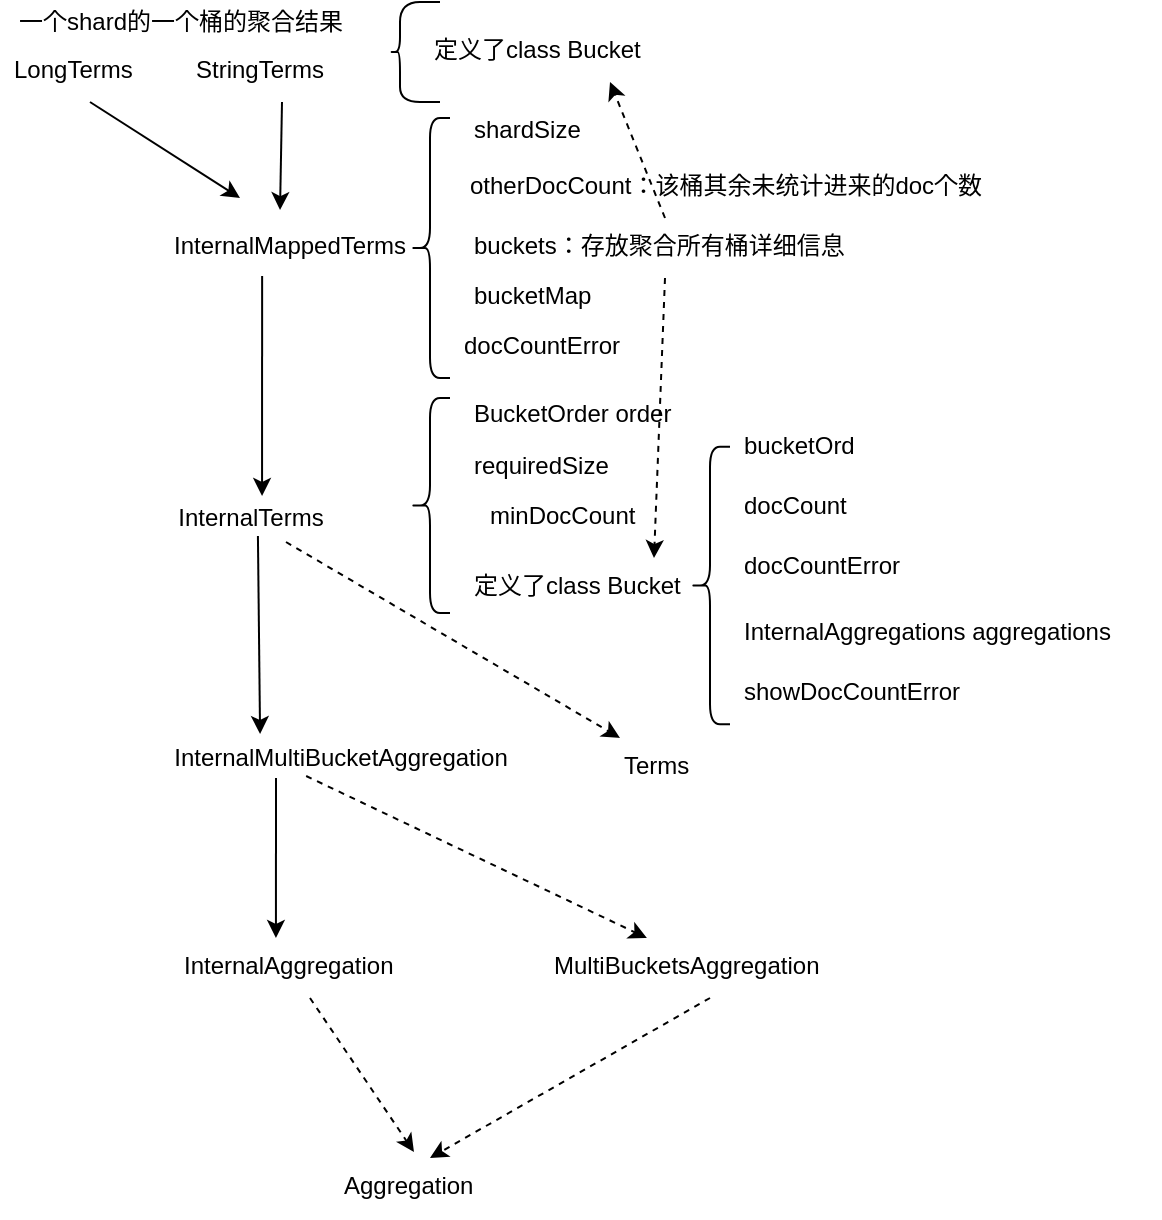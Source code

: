 <mxfile version="13.9.9" type="device"><diagram id="qJ_u23c8vjp9KtRROedj" name="第 1 页"><mxGraphModel dx="1042" dy="740" grid="1" gridSize="10" guides="1" tooltips="1" connect="1" arrows="1" fold="1" page="1" pageScale="1" pageWidth="827" pageHeight="1169" math="0" shadow="0"><root><mxCell id="0"/><mxCell id="1" parent="0"/><mxCell id="bS5XvWUBigdEqwL_juFz-1" value="InternalTerms" style="text;html=1;align=center;verticalAlign=middle;resizable=0;points=[];autosize=1;" parent="1" vertex="1"><mxGeometry x="110" y="410" width="90" height="20" as="geometry"/></mxCell><mxCell id="bS5XvWUBigdEqwL_juFz-2" value="InternalMultiBucketAggregation" style="text;html=1;align=center;verticalAlign=middle;resizable=0;points=[];autosize=1;" parent="1" vertex="1"><mxGeometry x="110" y="530" width="180" height="20" as="geometry"/></mxCell><mxCell id="bS5XvWUBigdEqwL_juFz-3" value="Terms" style="text;whiteSpace=wrap;html=1;" parent="1" vertex="1"><mxGeometry x="340" y="530" width="60" height="30" as="geometry"/></mxCell><mxCell id="bS5XvWUBigdEqwL_juFz-4" value="MultiBucketsAggregation" style="text;whiteSpace=wrap;html=1;" parent="1" vertex="1"><mxGeometry x="305" y="630" width="160" height="30" as="geometry"/></mxCell><mxCell id="bS5XvWUBigdEqwL_juFz-5" value="Aggregation" style="text;whiteSpace=wrap;html=1;" parent="1" vertex="1"><mxGeometry x="200" y="740" width="90" height="30" as="geometry"/></mxCell><mxCell id="bS5XvWUBigdEqwL_juFz-8" value="" style="shape=curlyBracket;whiteSpace=wrap;html=1;rounded=1;size=0.5;" parent="1" vertex="1"><mxGeometry x="375" y="384.38" width="20" height="138.75" as="geometry"/></mxCell><mxCell id="bS5XvWUBigdEqwL_juFz-9" value="InternalAggregations aggregations" style="text;whiteSpace=wrap;html=1;" parent="1" vertex="1"><mxGeometry x="400" y="463.13" width="210" height="30" as="geometry"/></mxCell><mxCell id="bS5XvWUBigdEqwL_juFz-10" value="docCount" style="text;whiteSpace=wrap;html=1;" parent="1" vertex="1"><mxGeometry x="400" y="400" width="80" height="30" as="geometry"/></mxCell><mxCell id="bS5XvWUBigdEqwL_juFz-11" value="docCountError" style="text;whiteSpace=wrap;html=1;" parent="1" vertex="1"><mxGeometry x="400" y="430" width="100" height="30" as="geometry"/></mxCell><mxCell id="bS5XvWUBigdEqwL_juFz-12" value="showDocCountError" style="text;whiteSpace=wrap;html=1;" parent="1" vertex="1"><mxGeometry x="400" y="493.13" width="130" height="30" as="geometry"/></mxCell><mxCell id="bS5XvWUBigdEqwL_juFz-14" value="" style="endArrow=classic;html=1;exitX=0.544;exitY=0.95;exitDx=0;exitDy=0;exitPerimeter=0;entryX=0.278;entryY=-0.1;entryDx=0;entryDy=0;entryPerimeter=0;" parent="1" source="bS5XvWUBigdEqwL_juFz-1" target="bS5XvWUBigdEqwL_juFz-2" edge="1"><mxGeometry width="50" height="50" relative="1" as="geometry"><mxPoint x="390" y="540" as="sourcePoint"/><mxPoint x="440" y="490" as="targetPoint"/></mxGeometry></mxCell><mxCell id="bS5XvWUBigdEqwL_juFz-15" value="" style="endArrow=classic;html=1;dashed=1;exitX=0.7;exitY=1.1;exitDx=0;exitDy=0;exitPerimeter=0;entryX=0;entryY=0;entryDx=0;entryDy=0;" parent="1" source="bS5XvWUBigdEqwL_juFz-1" target="bS5XvWUBigdEqwL_juFz-3" edge="1"><mxGeometry width="50" height="50" relative="1" as="geometry"><mxPoint x="168.96" y="439" as="sourcePoint"/><mxPoint x="170.04" y="498" as="targetPoint"/></mxGeometry></mxCell><mxCell id="bS5XvWUBigdEqwL_juFz-16" value="InternalMappedTerms" style="text;whiteSpace=wrap;html=1;" parent="1" vertex="1"><mxGeometry x="115" y="270" width="140" height="30" as="geometry"/></mxCell><mxCell id="bS5XvWUBigdEqwL_juFz-17" value="StringTerms" style="text;whiteSpace=wrap;html=1;" parent="1" vertex="1"><mxGeometry x="126" y="182" width="90" height="30" as="geometry"/></mxCell><mxCell id="bS5XvWUBigdEqwL_juFz-18" value="InternalAggregation" style="text;whiteSpace=wrap;html=1;" parent="1" vertex="1"><mxGeometry x="120" y="630" width="130" height="30" as="geometry"/></mxCell><mxCell id="bS5XvWUBigdEqwL_juFz-19" value="" style="endArrow=classic;html=1;exitX=0.5;exitY=1;exitDx=0;exitDy=0;entryX=0.393;entryY=-0.133;entryDx=0;entryDy=0;entryPerimeter=0;" parent="1" source="bS5XvWUBigdEqwL_juFz-17" target="bS5XvWUBigdEqwL_juFz-16" edge="1"><mxGeometry width="50" height="50" relative="1" as="geometry"><mxPoint x="168.96" y="439" as="sourcePoint"/><mxPoint x="170.04" y="498" as="targetPoint"/></mxGeometry></mxCell><mxCell id="bS5XvWUBigdEqwL_juFz-20" value="" style="endArrow=classic;html=1;entryX=0.567;entryY=-0.05;entryDx=0;entryDy=0;entryPerimeter=0;exitX=0.329;exitY=0.967;exitDx=0;exitDy=0;exitPerimeter=0;" parent="1" source="bS5XvWUBigdEqwL_juFz-16" target="bS5XvWUBigdEqwL_juFz-1" edge="1"><mxGeometry width="50" height="50" relative="1" as="geometry"><mxPoint x="175" y="220" as="sourcePoint"/><mxPoint x="175.02" y="296.01" as="targetPoint"/></mxGeometry></mxCell><mxCell id="bS5XvWUBigdEqwL_juFz-22" value="" style="endArrow=classic;html=1;entryX=0.369;entryY=0;entryDx=0;entryDy=0;entryPerimeter=0;" parent="1" target="bS5XvWUBigdEqwL_juFz-18" edge="1"><mxGeometry width="50" height="50" relative="1" as="geometry"><mxPoint x="168" y="550" as="sourcePoint"/><mxPoint x="170.04" y="538" as="targetPoint"/></mxGeometry></mxCell><mxCell id="bS5XvWUBigdEqwL_juFz-23" value="" style="endArrow=classic;html=1;dashed=1;exitX=0.406;exitY=0.95;exitDx=0;exitDy=0;exitPerimeter=0;" parent="1" source="bS5XvWUBigdEqwL_juFz-2" target="bS5XvWUBigdEqwL_juFz-4" edge="1"><mxGeometry width="50" height="50" relative="1" as="geometry"><mxPoint x="183" y="442" as="sourcePoint"/><mxPoint x="350" y="540" as="targetPoint"/></mxGeometry></mxCell><mxCell id="bS5XvWUBigdEqwL_juFz-24" value="" style="endArrow=classic;html=1;dashed=1;exitX=0.5;exitY=1;exitDx=0;exitDy=0;entryX=0.411;entryY=-0.1;entryDx=0;entryDy=0;entryPerimeter=0;" parent="1" source="bS5XvWUBigdEqwL_juFz-18" target="bS5XvWUBigdEqwL_juFz-5" edge="1"><mxGeometry width="50" height="50" relative="1" as="geometry"><mxPoint x="193.08" y="559" as="sourcePoint"/><mxPoint x="363.45" y="640" as="targetPoint"/></mxGeometry></mxCell><mxCell id="bS5XvWUBigdEqwL_juFz-26" value="" style="endArrow=classic;html=1;dashed=1;exitX=0.5;exitY=1;exitDx=0;exitDy=0;entryX=0.5;entryY=0;entryDx=0;entryDy=0;" parent="1" source="bS5XvWUBigdEqwL_juFz-4" target="bS5XvWUBigdEqwL_juFz-5" edge="1"><mxGeometry width="50" height="50" relative="1" as="geometry"><mxPoint x="193.08" y="559" as="sourcePoint"/><mxPoint x="363.45" y="640" as="targetPoint"/></mxGeometry></mxCell><mxCell id="bS5XvWUBigdEqwL_juFz-28" value="" style="shape=curlyBracket;whiteSpace=wrap;html=1;rounded=1;" parent="1" vertex="1"><mxGeometry x="235" y="220" width="20" height="130" as="geometry"/></mxCell><mxCell id="bS5XvWUBigdEqwL_juFz-29" value="shardSize" style="text;whiteSpace=wrap;html=1;" parent="1" vertex="1"><mxGeometry x="265" y="212" width="80" height="30" as="geometry"/></mxCell><mxCell id="bS5XvWUBigdEqwL_juFz-30" value="otherDocCount：该桶其余未统计进来的doc个数" style="text;whiteSpace=wrap;html=1;" parent="1" vertex="1"><mxGeometry x="262.5" y="240" width="267.5" height="30" as="geometry"/></mxCell><mxCell id="bS5XvWUBigdEqwL_juFz-31" value="buckets：存放聚合所有桶详细信息" style="text;whiteSpace=wrap;html=1;" parent="1" vertex="1"><mxGeometry x="265" y="270" width="195" height="30" as="geometry"/></mxCell><mxCell id="bS5XvWUBigdEqwL_juFz-32" value="bucketMap" style="text;whiteSpace=wrap;html=1;" parent="1" vertex="1"><mxGeometry x="265" y="295" width="80" height="30" as="geometry"/></mxCell><mxCell id="bS5XvWUBigdEqwL_juFz-33" value="docCountError" style="text;whiteSpace=wrap;html=1;" parent="1" vertex="1"><mxGeometry x="260" y="320" width="100" height="30" as="geometry"/></mxCell><mxCell id="bS5XvWUBigdEqwL_juFz-34" value="定义了class Bucket" style="text;whiteSpace=wrap;html=1;" parent="1" vertex="1"><mxGeometry x="265" y="440" width="115" height="27.5" as="geometry"/></mxCell><mxCell id="bS5XvWUBigdEqwL_juFz-35" value="定义了class Bucket" style="text;whiteSpace=wrap;html=1;" parent="1" vertex="1"><mxGeometry x="245" y="172" width="120" height="30" as="geometry"/></mxCell><mxCell id="bS5XvWUBigdEqwL_juFz-36" value="" style="shape=curlyBracket;whiteSpace=wrap;html=1;rounded=1;size=0.2;" parent="1" vertex="1"><mxGeometry x="225" y="162" width="25" height="50" as="geometry"/></mxCell><mxCell id="bS5XvWUBigdEqwL_juFz-38" value="" style="shape=curlyBracket;whiteSpace=wrap;html=1;rounded=1;" parent="1" vertex="1"><mxGeometry x="235" y="360" width="20" height="107.5" as="geometry"/></mxCell><mxCell id="bS5XvWUBigdEqwL_juFz-41" value="bucketOrd" style="text;whiteSpace=wrap;html=1;" parent="1" vertex="1"><mxGeometry x="400" y="370" width="80" height="30" as="geometry"/></mxCell><mxCell id="bS5XvWUBigdEqwL_juFz-42" value="BucketOrder order" style="text;whiteSpace=wrap;html=1;" parent="1" vertex="1"><mxGeometry x="265" y="354.38" width="130" height="30" as="geometry"/></mxCell><mxCell id="bS5XvWUBigdEqwL_juFz-43" value="requiredSize" style="text;whiteSpace=wrap;html=1;" parent="1" vertex="1"><mxGeometry x="265" y="380" width="90" height="30" as="geometry"/></mxCell><mxCell id="bS5XvWUBigdEqwL_juFz-44" value="minDocCount" style="text;whiteSpace=wrap;html=1;" parent="1" vertex="1"><mxGeometry x="272.5" y="405" width="100" height="30" as="geometry"/></mxCell><mxCell id="bS5XvWUBigdEqwL_juFz-45" value="" style="endArrow=classic;html=1;dashed=1;exitX=0.5;exitY=1;exitDx=0;exitDy=0;" parent="1" source="bS5XvWUBigdEqwL_juFz-31" edge="1"><mxGeometry width="50" height="50" relative="1" as="geometry"><mxPoint x="183" y="442" as="sourcePoint"/><mxPoint x="357" y="440" as="targetPoint"/></mxGeometry></mxCell><mxCell id="bS5XvWUBigdEqwL_juFz-46" value="" style="endArrow=classic;html=1;dashed=1;exitX=0.5;exitY=0;exitDx=0;exitDy=0;entryX=0.75;entryY=1;entryDx=0;entryDy=0;" parent="1" source="bS5XvWUBigdEqwL_juFz-31" target="bS5XvWUBigdEqwL_juFz-35" edge="1"><mxGeometry width="50" height="50" relative="1" as="geometry"><mxPoint x="367.125" y="312.01" as="sourcePoint"/><mxPoint x="367" y="450" as="targetPoint"/></mxGeometry></mxCell><mxCell id="O3x9zUV_w4Tc09_tEQcH-1" value="一个shard的一个桶的聚合结果" style="text;html=1;align=center;verticalAlign=middle;resizable=0;points=[];autosize=1;" vertex="1" parent="1"><mxGeometry x="30" y="162" width="180" height="20" as="geometry"/></mxCell><mxCell id="O3x9zUV_w4Tc09_tEQcH-2" value="LongTerms" style="text;whiteSpace=wrap;html=1;" vertex="1" parent="1"><mxGeometry x="35" y="182" width="80" height="30" as="geometry"/></mxCell><mxCell id="O3x9zUV_w4Tc09_tEQcH-3" value="" style="endArrow=classic;html=1;exitX=0.5;exitY=1;exitDx=0;exitDy=0;" edge="1" parent="1" source="O3x9zUV_w4Tc09_tEQcH-2"><mxGeometry width="50" height="50" relative="1" as="geometry"><mxPoint x="181" y="222" as="sourcePoint"/><mxPoint x="150" y="260" as="targetPoint"/></mxGeometry></mxCell></root></mxGraphModel></diagram></mxfile>